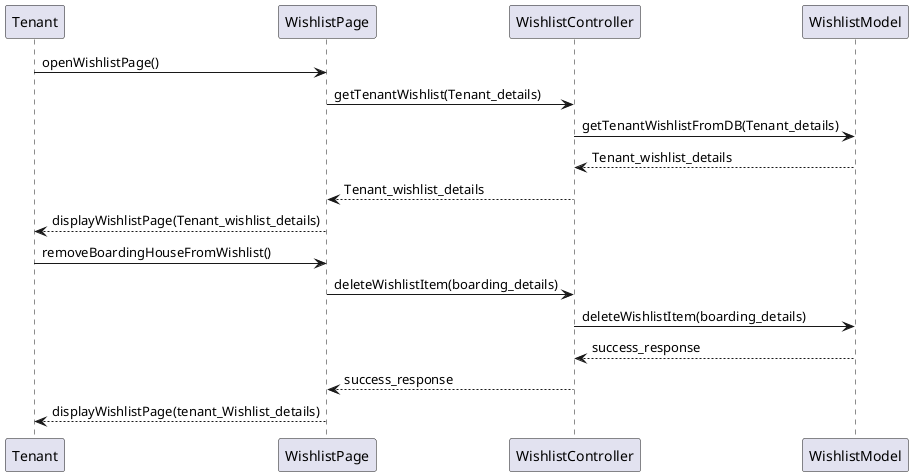 @startuml

Tenant -> WishlistPage: openWishlistPage()
WishlistPage -> WishlistController: getTenantWishlist(Tenant_details)
WishlistController -> WishlistModel: getTenantWishlistFromDB(Tenant_details)
WishlistController <-- WishlistModel: Tenant_wishlist_details
WishlistPage <-- WishlistController: Tenant_wishlist_details
Tenant <-- WishlistPage: displayWishlistPage(Tenant_wishlist_details)

Tenant -> WishlistPage: removeBoardingHouseFromWishlist()
WishlistPage -> WishlistController: deleteWishlistItem(boarding_details)
WishlistController -> WishlistModel: deleteWishlistItem(boarding_details)
WishlistController <-- WishlistModel: success_response
WishlistPage <-- WishlistController: success_response
Tenant <-- WishlistPage: displayWishlistPage(tenant_Wishlist_details)

@enduml